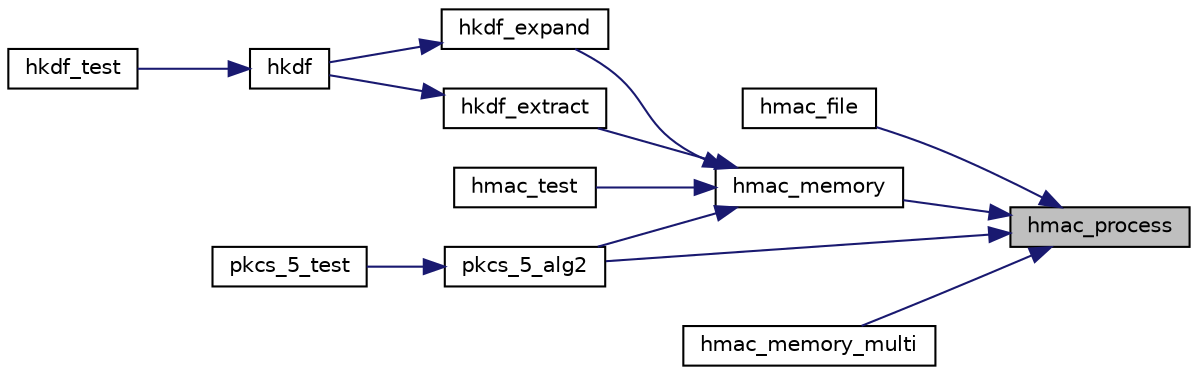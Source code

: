 digraph "hmac_process"
{
 // LATEX_PDF_SIZE
  edge [fontname="Helvetica",fontsize="10",labelfontname="Helvetica",labelfontsize="10"];
  node [fontname="Helvetica",fontsize="10",shape=record];
  rankdir="RL";
  Node2 [label="hmac_process",height=0.2,width=0.4,color="black", fillcolor="grey75", style="filled", fontcolor="black",tooltip="Process data through HMAC."];
  Node2 -> Node3 [dir="back",color="midnightblue",fontsize="10",style="solid"];
  Node3 [label="hmac_file",height=0.2,width=0.4,color="black", fillcolor="white", style="filled",URL="$hmac__file_8c.html#a61c2b2aeca9a287224c20e7fceff11cd",tooltip="HMAC a file."];
  Node2 -> Node4 [dir="back",color="midnightblue",fontsize="10",style="solid"];
  Node4 [label="hmac_memory",height=0.2,width=0.4,color="black", fillcolor="white", style="filled",URL="$hmac__memory_8c.html#a6bf2dff4537e6332dec46266a9db7580",tooltip="HMAC a block of memory to produce the authentication tag."];
  Node4 -> Node5 [dir="back",color="midnightblue",fontsize="10",style="solid"];
  Node5 [label="hkdf_expand",height=0.2,width=0.4,color="black", fillcolor="white", style="filled",URL="$hkdf_8c.html#a1fa3c2a1e44fc629a059ae5c61cc0197",tooltip=" "];
  Node5 -> Node6 [dir="back",color="midnightblue",fontsize="10",style="solid"];
  Node6 [label="hkdf",height=0.2,width=0.4,color="black", fillcolor="white", style="filled",URL="$hkdf_8c.html#ac79c8ae04bc15c69e9704277e38d22be",tooltip=" "];
  Node6 -> Node7 [dir="back",color="midnightblue",fontsize="10",style="solid"];
  Node7 [label="hkdf_test",height=0.2,width=0.4,color="black", fillcolor="white", style="filled",URL="$hkdf__test_8c.html#a373d92dae833619c1fccb018f21357dd",tooltip="LTC_HKDF self-test."];
  Node4 -> Node8 [dir="back",color="midnightblue",fontsize="10",style="solid"];
  Node8 [label="hkdf_extract",height=0.2,width=0.4,color="black", fillcolor="white", style="filled",URL="$hkdf_8c.html#a6af77e2823d3b6e691098963b07ea26a",tooltip=" "];
  Node8 -> Node6 [dir="back",color="midnightblue",fontsize="10",style="solid"];
  Node4 -> Node9 [dir="back",color="midnightblue",fontsize="10",style="solid"];
  Node9 [label="hmac_test",height=0.2,width=0.4,color="black", fillcolor="white", style="filled",URL="$hmac__test_8c.html#af43c4e10ec1984cf428cf69cd3184e53",tooltip="HMAC self-test."];
  Node4 -> Node10 [dir="back",color="midnightblue",fontsize="10",style="solid"];
  Node10 [label="pkcs_5_alg2",height=0.2,width=0.4,color="black", fillcolor="white", style="filled",URL="$pkcs__5__2_8c.html#a738b05376774b9a5b311a59ec73966f0",tooltip="Execute PKCS #5 v2."];
  Node10 -> Node11 [dir="back",color="midnightblue",fontsize="10",style="solid"];
  Node11 [label="pkcs_5_test",height=0.2,width=0.4,color="black", fillcolor="white", style="filled",URL="$pkcs__5__test_8c.html#a1a78c0bca3595115dd9272c2026b607e",tooltip="PKCS #5 self-test."];
  Node2 -> Node12 [dir="back",color="midnightblue",fontsize="10",style="solid"];
  Node12 [label="hmac_memory_multi",height=0.2,width=0.4,color="black", fillcolor="white", style="filled",URL="$hmac__memory__multi_8c.html#a42b0c424c7e01653550dc7d9ac3bb4b9",tooltip="HMAC multiple blocks of memory to produce the authentication tag."];
  Node2 -> Node10 [dir="back",color="midnightblue",fontsize="10",style="solid"];
}
